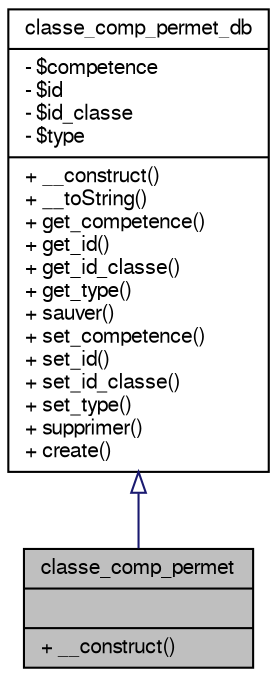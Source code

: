 digraph G
{
  bgcolor="transparent";
  edge [fontname="FreeSans",fontsize="10",labelfontname="FreeSans",labelfontsize="10"];
  node [fontname="FreeSans",fontsize="10",shape=record];
  Node1 [label="{classe_comp_permet\n||+ __construct()\l}",height=0.2,width=0.4,color="black", fillcolor="grey75", style="filled" fontcolor="black"];
  Node2 -> Node1 [dir=back,color="midnightblue",fontsize="10",style="solid",arrowtail="empty",fontname="FreeSans"];
  Node2 [label="{classe_comp_permet_db\n|- $competence\l- $id\l- $id_classe\l- $type\l|+ __construct()\l+ __toString()\l+ get_competence()\l+ get_id()\l+ get_id_classe()\l+ get_type()\l+ sauver()\l+ set_competence()\l+ set_id()\l+ set_id_classe()\l+ set_type()\l+ supprimer()\l+ create()\l}",height=0.2,width=0.4,color="black",URL="$classclasse__comp__permet__db.html"];
}
